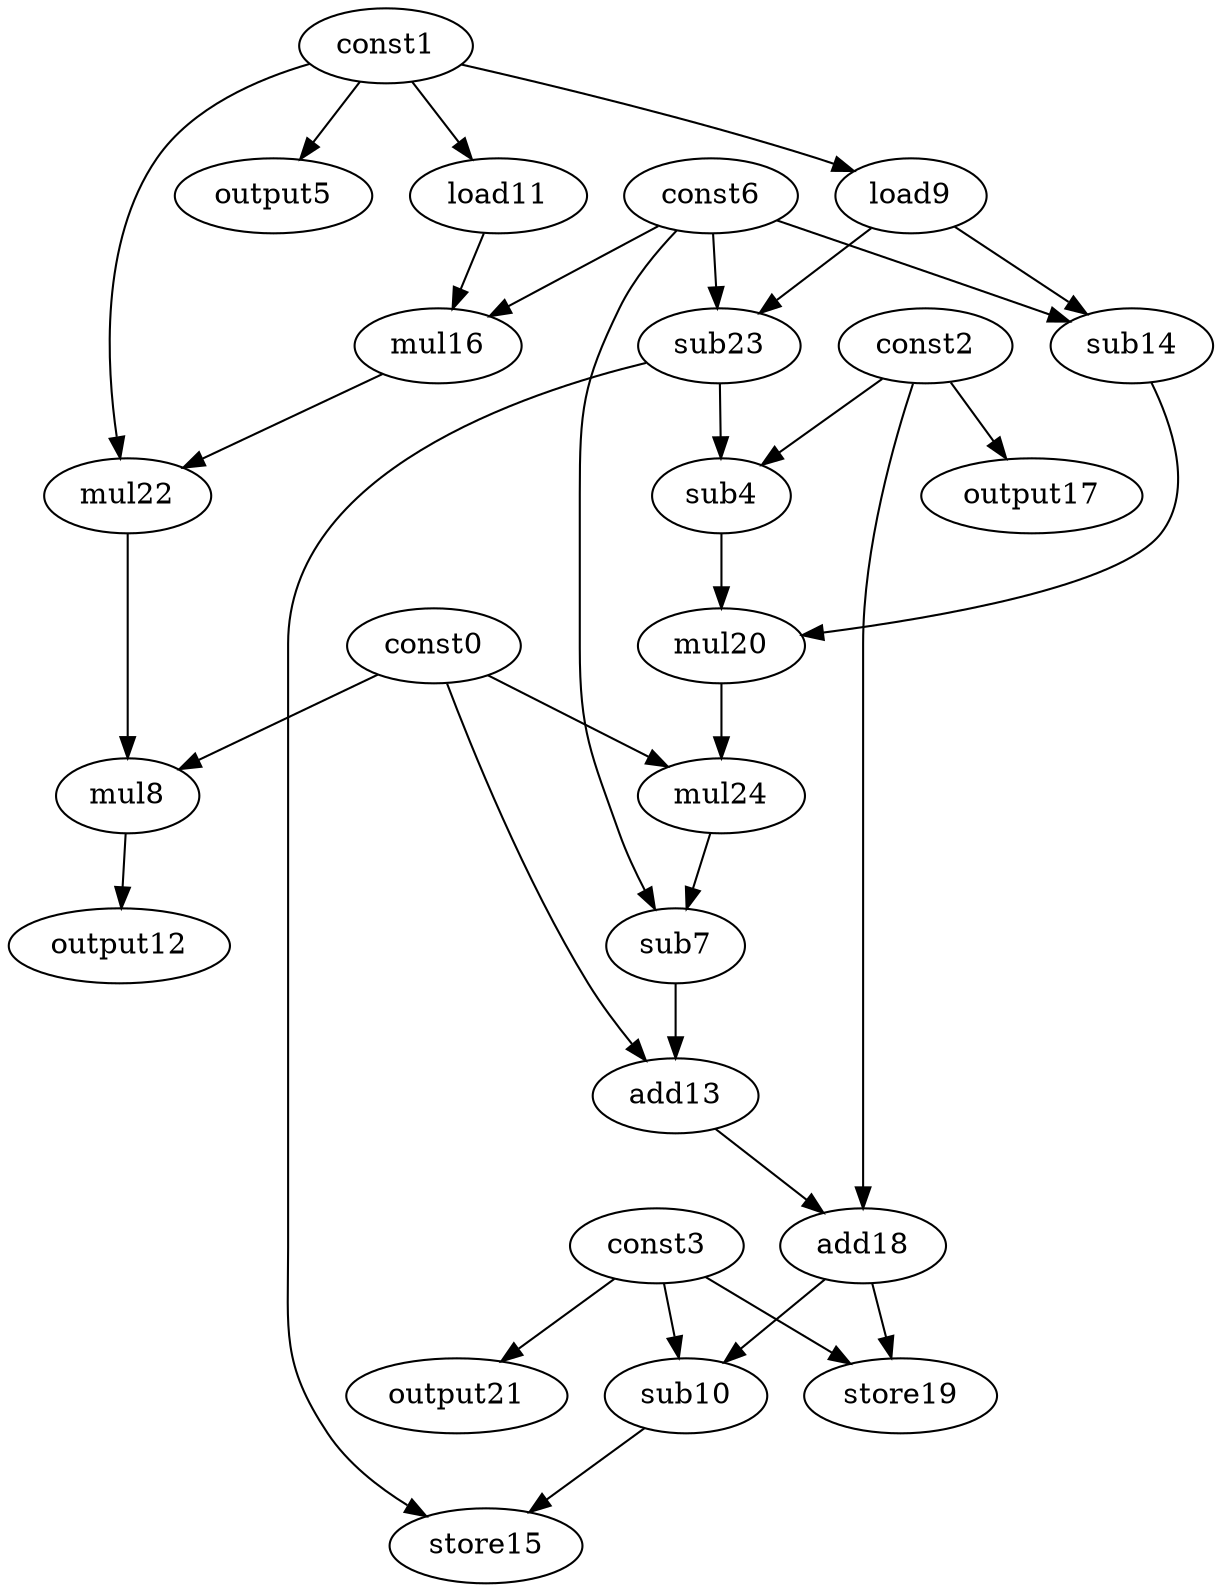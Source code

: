 digraph G { 
const0[opcode=const]; 
const1[opcode=const]; 
const2[opcode=const]; 
const3[opcode=const]; 
sub4[opcode=sub]; 
output5[opcode=output]; 
const6[opcode=const]; 
sub7[opcode=sub]; 
mul8[opcode=mul]; 
load9[opcode=load]; 
sub10[opcode=sub]; 
load11[opcode=load]; 
output12[opcode=output]; 
add13[opcode=add]; 
sub14[opcode=sub]; 
store15[opcode=store]; 
mul16[opcode=mul]; 
output17[opcode=output]; 
add18[opcode=add]; 
store19[opcode=store]; 
mul20[opcode=mul]; 
output21[opcode=output]; 
mul22[opcode=mul]; 
sub23[opcode=sub]; 
mul24[opcode=mul]; 
const1->output5[operand=0];
const1->load9[operand=0];
const1->load11[operand=0];
const2->output17[operand=0];
const3->output21[operand=0];
load9->sub14[operand=0];
const6->sub14[operand=1];
load11->mul16[operand=0];
const6->mul16[operand=1];
load9->sub23[operand=0];
const6->sub23[operand=1];
const2->sub4[operand=0];
sub23->sub4[operand=1];
mul16->mul22[operand=0];
const1->mul22[operand=1];
const0->mul8[operand=0];
mul22->mul8[operand=1];
sub4->mul20[operand=0];
sub14->mul20[operand=1];
mul8->output12[operand=0];
const0->mul24[operand=0];
mul20->mul24[operand=1];
mul24->sub7[operand=0];
const6->sub7[operand=1];
const0->add13[operand=0];
sub7->add13[operand=1];
const2->add18[operand=0];
add13->add18[operand=1];
add18->sub10[operand=0];
const3->sub10[operand=1];
add18->store19[operand=0];
const3->store19[operand=1];
sub10->store15[operand=0];
sub23->store15[operand=1];
}
